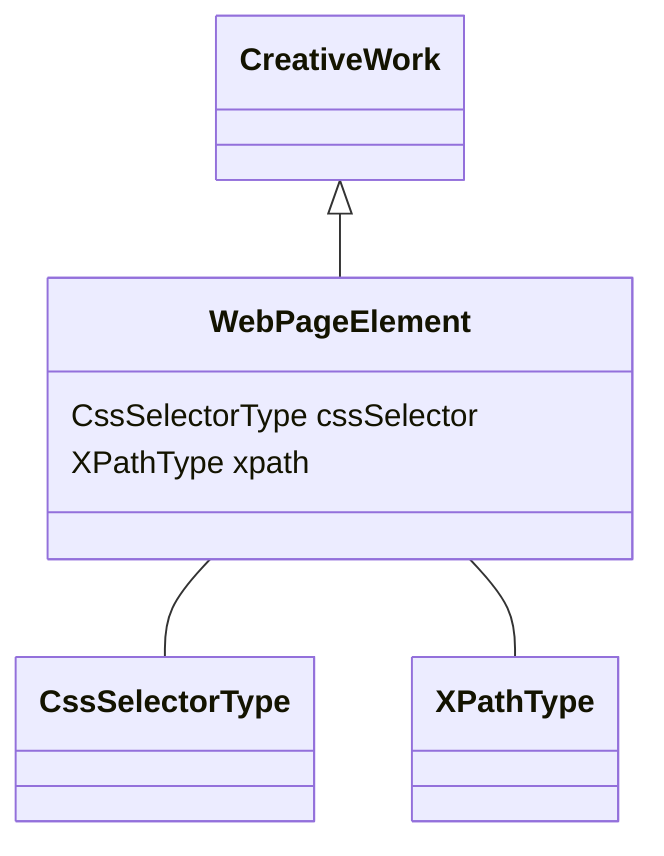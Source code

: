 classDiagram
  WebPageElement -- CssSelectorType
WebPageElement -- XPathType


CreativeWork <|-- WebPageElement
class WebPageElement {

  CssSelectorType cssSelector
  XPathType xpath

}